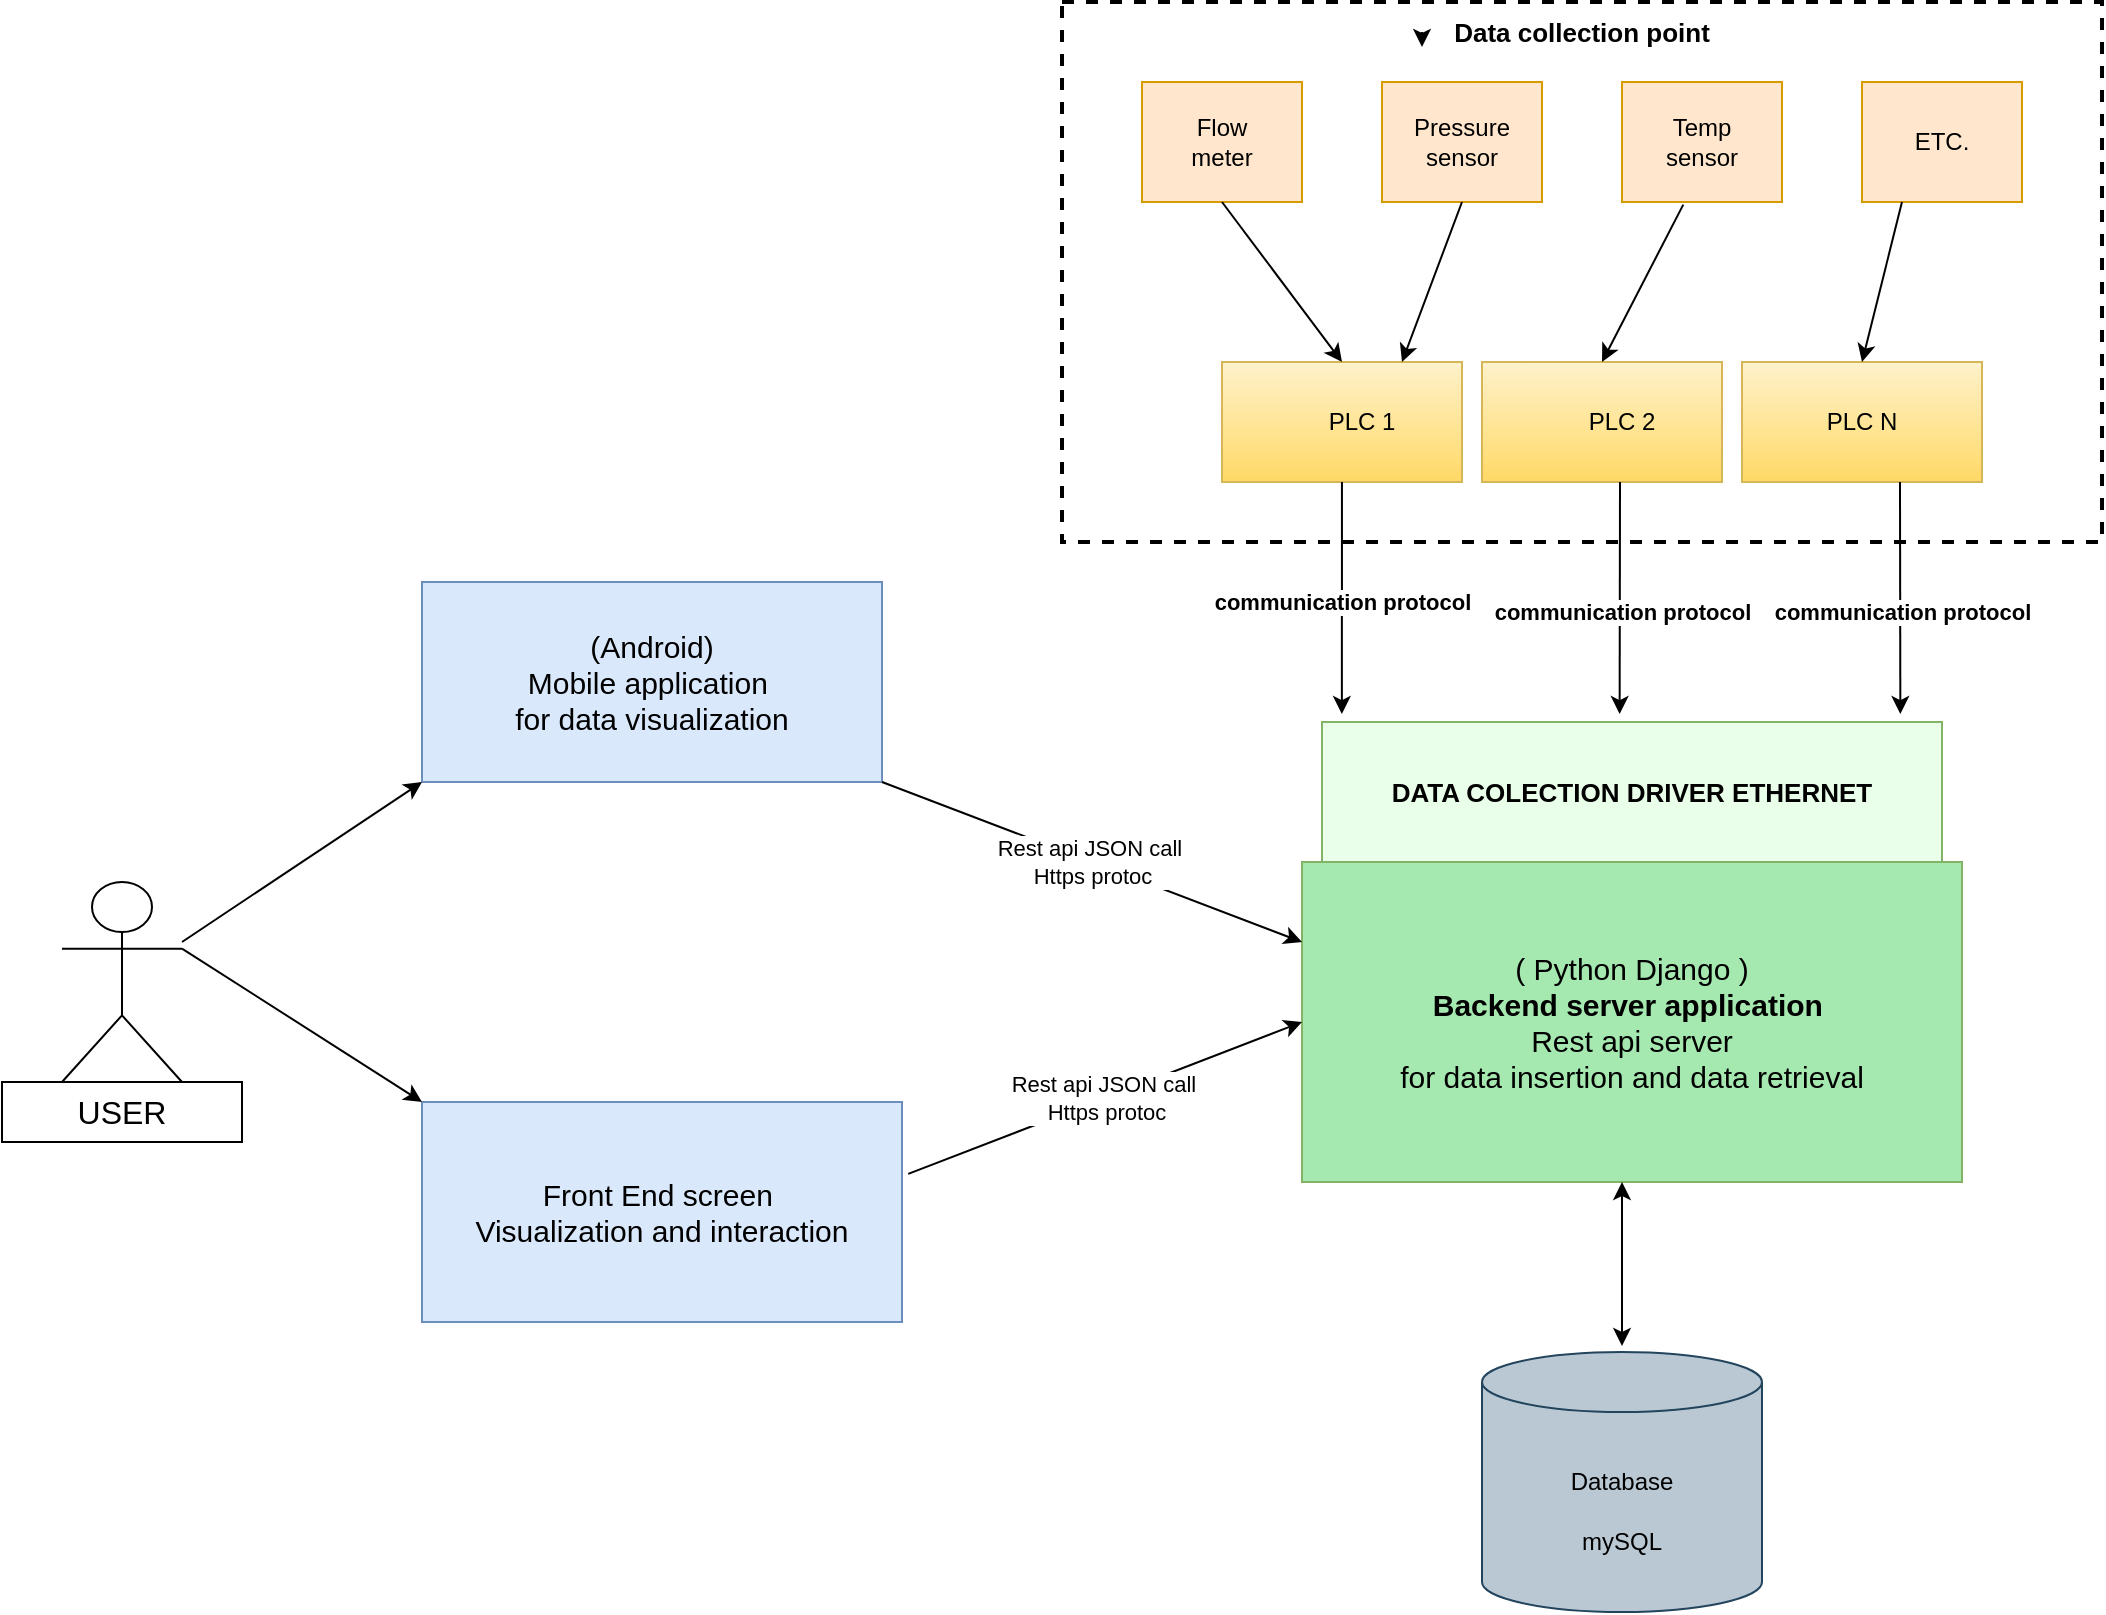 <mxfile version="14.4.3" type="device"><diagram id="DbXHcakVQCbC2kHc5OCO" name="Page-1"><mxGraphModel dx="1082" dy="648" grid="1" gridSize="10" guides="1" tooltips="1" connect="1" arrows="1" fold="1" page="1" pageScale="1" pageWidth="1169" pageHeight="827" math="0" shadow="0"><root><mxCell id="0"/><mxCell id="1" parent="0"/><mxCell id="6BdXmidb3y1kJ8zr05hO-80" value="" style="rounded=0;whiteSpace=wrap;html=1;dashed=1;fillColor=none;strokeWidth=2;" vertex="1" parent="1"><mxGeometry x="560" y="10" width="520" height="270" as="geometry"/></mxCell><mxCell id="6BdXmidb3y1kJ8zr05hO-7" value="Actor" style="shape=umlActor;verticalLabelPosition=bottom;verticalAlign=top;html=1;outlineConnect=0;" vertex="1" parent="1"><mxGeometry x="60" y="450" width="60" height="100" as="geometry"/></mxCell><mxCell id="6BdXmidb3y1kJ8zr05hO-8" value="" style="rounded=0;whiteSpace=wrap;html=1;fillColor=#dae8fc;strokeColor=#6c8ebf;" vertex="1" parent="1"><mxGeometry x="240" y="300" width="230" height="100" as="geometry"/></mxCell><mxCell id="6BdXmidb3y1kJ8zr05hO-9" value="&lt;font style=&quot;font-size: 15px&quot;&gt;(Android) &lt;br&gt;Mobile application&amp;nbsp;&lt;br&gt;for data visualization&lt;/font&gt;" style="text;html=1;strokeColor=none;fillColor=none;align=center;verticalAlign=middle;whiteSpace=wrap;rounded=0;" vertex="1" parent="1"><mxGeometry x="265" y="310" width="180" height="80" as="geometry"/></mxCell><mxCell id="6BdXmidb3y1kJ8zr05hO-10" value="" style="rounded=0;whiteSpace=wrap;html=1;fillColor=#dae8fc;strokeColor=#6c8ebf;" vertex="1" parent="1"><mxGeometry x="240" y="560" width="240" height="110" as="geometry"/></mxCell><mxCell id="6BdXmidb3y1kJ8zr05hO-11" value="&lt;font style=&quot;font-size: 15px&quot;&gt;Front End screen&amp;nbsp;&lt;br&gt;Visualization and interaction&lt;/font&gt;" style="text;html=1;strokeColor=none;fillColor=none;align=center;verticalAlign=middle;whiteSpace=wrap;rounded=0;" vertex="1" parent="1"><mxGeometry x="260" y="570" width="200" height="90" as="geometry"/></mxCell><mxCell id="6BdXmidb3y1kJ8zr05hO-12" value="" style="rounded=0;whiteSpace=wrap;html=1;strokeColor=#82b366;fillColor=#A5E8B0;" vertex="1" parent="1"><mxGeometry x="680" y="440" width="330" height="160" as="geometry"/></mxCell><mxCell id="6BdXmidb3y1kJ8zr05hO-13" value="&lt;font style=&quot;font-size: 15px&quot;&gt;( Python Django )&lt;br&gt;&lt;b&gt;Backend server application&amp;nbsp;&lt;/b&gt;&lt;br&gt;Rest api server&lt;br&gt;for data insertion and data retrieval&lt;br&gt;&lt;/font&gt;" style="text;html=1;strokeColor=none;fillColor=none;align=center;verticalAlign=middle;whiteSpace=wrap;rounded=0;" vertex="1" parent="1"><mxGeometry x="700" y="460" width="290" height="120" as="geometry"/></mxCell><mxCell id="6BdXmidb3y1kJ8zr05hO-16" value="" style="endArrow=classic;html=1;entryX=0;entryY=1;entryDx=0;entryDy=0;" edge="1" parent="1" source="6BdXmidb3y1kJ8zr05hO-7"><mxGeometry width="50" height="50" relative="1" as="geometry"><mxPoint x="140" y="430" as="sourcePoint"/><mxPoint x="240.0" y="400.0" as="targetPoint"/></mxGeometry></mxCell><mxCell id="6BdXmidb3y1kJ8zr05hO-17" value="" style="endArrow=classic;html=1;entryX=0;entryY=0;entryDx=0;entryDy=0;exitX=1;exitY=0.333;exitDx=0;exitDy=0;exitPerimeter=0;" edge="1" parent="1" source="6BdXmidb3y1kJ8zr05hO-7" target="6BdXmidb3y1kJ8zr05hO-10"><mxGeometry width="50" height="50" relative="1" as="geometry"><mxPoint x="130" y="580" as="sourcePoint"/><mxPoint x="180" y="530" as="targetPoint"/></mxGeometry></mxCell><mxCell id="6BdXmidb3y1kJ8zr05hO-20" value="Rest api JSON call&amp;nbsp;&lt;br&gt;Https protoc" style="endArrow=classic;html=1;exitX=1;exitY=1;exitDx=0;exitDy=0;entryX=0;entryY=0.25;entryDx=0;entryDy=0;" edge="1" parent="1" target="6BdXmidb3y1kJ8zr05hO-12"><mxGeometry relative="1" as="geometry"><mxPoint x="470.0" y="400.0" as="sourcePoint"/><mxPoint x="590" y="560" as="targetPoint"/></mxGeometry></mxCell><mxCell id="6BdXmidb3y1kJ8zr05hO-23" value="" style="endArrow=classic;html=1;entryX=0;entryY=0.5;entryDx=0;entryDy=0;exitX=1.013;exitY=0.327;exitDx=0;exitDy=0;exitPerimeter=0;" edge="1" parent="1" source="6BdXmidb3y1kJ8zr05hO-10" target="6BdXmidb3y1kJ8zr05hO-12"><mxGeometry relative="1" as="geometry"><mxPoint x="510" y="570" as="sourcePoint"/><mxPoint x="610" y="570" as="targetPoint"/></mxGeometry></mxCell><mxCell id="6BdXmidb3y1kJ8zr05hO-24" value="Rest api JSON call&amp;nbsp;&lt;br&gt;Https protoc" style="edgeLabel;resizable=0;html=1;align=center;verticalAlign=middle;" connectable="0" vertex="1" parent="6BdXmidb3y1kJ8zr05hO-23"><mxGeometry relative="1" as="geometry"/></mxCell><mxCell id="6BdXmidb3y1kJ8zr05hO-25" value="" style="shape=cylinder3;whiteSpace=wrap;html=1;boundedLbl=1;backgroundOutline=1;size=15;fillColor=#bac8d3;strokeColor=#23445d;" vertex="1" parent="1"><mxGeometry x="770" y="685" width="140" height="130" as="geometry"/></mxCell><mxCell id="6BdXmidb3y1kJ8zr05hO-26" value="Database" style="text;html=1;strokeColor=none;fillColor=none;align=center;verticalAlign=middle;whiteSpace=wrap;rounded=0;" vertex="1" parent="1"><mxGeometry x="820" y="740" width="40" height="20" as="geometry"/></mxCell><mxCell id="6BdXmidb3y1kJ8zr05hO-27" value="mySQL" style="text;html=1;strokeColor=none;fillColor=none;align=center;verticalAlign=middle;whiteSpace=wrap;rounded=0;" vertex="1" parent="1"><mxGeometry x="790" y="770" width="100" height="20" as="geometry"/></mxCell><mxCell id="6BdXmidb3y1kJ8zr05hO-28" value="" style="endArrow=classic;startArrow=classic;html=1;" edge="1" parent="1"><mxGeometry width="50" height="50" relative="1" as="geometry"><mxPoint x="840" y="682" as="sourcePoint"/><mxPoint x="840" y="600" as="targetPoint"/></mxGeometry></mxCell><mxCell id="6BdXmidb3y1kJ8zr05hO-33" value="" style="rounded=0;whiteSpace=wrap;html=1;fillColor=#ffe6cc;strokeColor=#d79b00;" vertex="1" parent="1"><mxGeometry x="600" y="50" width="80" height="60" as="geometry"/></mxCell><mxCell id="6BdXmidb3y1kJ8zr05hO-34" value="&lt;font face=&quot;helvetica&quot;&gt;Pressure sensor&lt;/font&gt;" style="rounded=0;whiteSpace=wrap;html=1;fillColor=#ffe6cc;strokeColor=#d79b00;" vertex="1" parent="1"><mxGeometry x="720" y="50" width="80" height="60" as="geometry"/></mxCell><mxCell id="6BdXmidb3y1kJ8zr05hO-35" value="&lt;font face=&quot;helvetica&quot;&gt;Temp &lt;br&gt;sensor&lt;br&gt;&lt;/font&gt;" style="rounded=0;whiteSpace=wrap;html=1;fillColor=#ffe6cc;strokeColor=#d79b00;" vertex="1" parent="1"><mxGeometry x="840" y="50" width="80" height="60" as="geometry"/></mxCell><mxCell id="6BdXmidb3y1kJ8zr05hO-37" value="&lt;font face=&quot;helvetica&quot;&gt;ETC.&lt;/font&gt;" style="rounded=0;whiteSpace=wrap;html=1;fillColor=#ffe6cc;strokeColor=#d79b00;" vertex="1" parent="1"><mxGeometry x="960" y="50" width="80" height="60" as="geometry"/></mxCell><mxCell id="6BdXmidb3y1kJ8zr05hO-38" value="Flow meter" style="text;html=1;strokeColor=none;fillColor=none;align=center;verticalAlign=middle;whiteSpace=wrap;rounded=0;" vertex="1" parent="1"><mxGeometry x="620" y="70" width="40" height="20" as="geometry"/></mxCell><mxCell id="6BdXmidb3y1kJ8zr05hO-44" style="edgeStyle=orthogonalEdgeStyle;rounded=0;orthogonalLoop=1;jettySize=auto;html=1;exitX=0;exitY=0.5;exitDx=0;exitDy=0;entryX=0;entryY=0.75;entryDx=0;entryDy=0;" edge="1" parent="1" source="6BdXmidb3y1kJ8zr05hO-43" target="6BdXmidb3y1kJ8zr05hO-43"><mxGeometry relative="1" as="geometry"/></mxCell><mxCell id="6BdXmidb3y1kJ8zr05hO-49" value="" style="rounded=0;whiteSpace=wrap;html=1;fillColor=#fff2cc;strokeColor=#d6b656;gradientColor=#ffd966;" vertex="1" parent="1"><mxGeometry x="640" y="190" width="120" height="60" as="geometry"/></mxCell><mxCell id="6BdXmidb3y1kJ8zr05hO-43" value="&lt;b&gt;&lt;font style=&quot;font-size: 13px&quot;&gt;Data collection point&lt;/font&gt;&lt;/b&gt;" style="text;html=1;strokeColor=none;fillColor=none;align=center;verticalAlign=middle;whiteSpace=wrap;rounded=0;" vertex="1" parent="1"><mxGeometry x="740" y="10" width="160" height="30" as="geometry"/></mxCell><mxCell id="6BdXmidb3y1kJ8zr05hO-52" value="PLC 1" style="text;html=1;strokeColor=none;fillColor=none;align=center;verticalAlign=middle;whiteSpace=wrap;rounded=0;" vertex="1" parent="1"><mxGeometry x="690" y="210" width="40" height="20" as="geometry"/></mxCell><mxCell id="6BdXmidb3y1kJ8zr05hO-53" value="" style="rounded=0;whiteSpace=wrap;html=1;fillColor=#fff2cc;strokeColor=#d6b656;gradientColor=#ffd966;" vertex="1" parent="1"><mxGeometry x="770" y="190" width="120" height="60" as="geometry"/></mxCell><mxCell id="6BdXmidb3y1kJ8zr05hO-54" value="PLC 2" style="text;html=1;strokeColor=none;fillColor=none;align=center;verticalAlign=middle;whiteSpace=wrap;rounded=0;" vertex="1" parent="1"><mxGeometry x="820" y="210" width="40" height="20" as="geometry"/></mxCell><mxCell id="6BdXmidb3y1kJ8zr05hO-56" value="" style="endArrow=classic;html=1;exitX=0.5;exitY=1;exitDx=0;exitDy=0;entryX=0.5;entryY=0;entryDx=0;entryDy=0;" edge="1" parent="1" source="6BdXmidb3y1kJ8zr05hO-33" target="6BdXmidb3y1kJ8zr05hO-49"><mxGeometry width="50" height="50" relative="1" as="geometry"><mxPoint x="640" y="120" as="sourcePoint"/><mxPoint x="760" y="310" as="targetPoint"/></mxGeometry></mxCell><mxCell id="6BdXmidb3y1kJ8zr05hO-57" value="" style="endArrow=classic;html=1;exitX=0.5;exitY=1;exitDx=0;exitDy=0;entryX=0.75;entryY=0;entryDx=0;entryDy=0;" edge="1" parent="1" source="6BdXmidb3y1kJ8zr05hO-34" target="6BdXmidb3y1kJ8zr05hO-49"><mxGeometry width="50" height="50" relative="1" as="geometry"><mxPoint x="720" y="480" as="sourcePoint"/><mxPoint x="770" y="190" as="targetPoint"/></mxGeometry></mxCell><mxCell id="6BdXmidb3y1kJ8zr05hO-58" value="" style="rounded=0;whiteSpace=wrap;html=1;fillColor=#fff2cc;strokeColor=#d6b656;gradientColor=#ffd966;" vertex="1" parent="1"><mxGeometry x="900" y="190" width="120" height="60" as="geometry"/></mxCell><mxCell id="6BdXmidb3y1kJ8zr05hO-59" value="PLC N" style="text;html=1;strokeColor=none;fillColor=none;align=center;verticalAlign=middle;whiteSpace=wrap;rounded=0;" vertex="1" parent="1"><mxGeometry x="940" y="210" width="40" height="20" as="geometry"/></mxCell><mxCell id="6BdXmidb3y1kJ8zr05hO-60" value="" style="endArrow=classic;html=1;entryX=0.5;entryY=0;entryDx=0;entryDy=0;exitX=0.383;exitY=1.022;exitDx=0;exitDy=0;exitPerimeter=0;" edge="1" parent="1" source="6BdXmidb3y1kJ8zr05hO-35" target="6BdXmidb3y1kJ8zr05hO-53"><mxGeometry width="50" height="50" relative="1" as="geometry"><mxPoint x="840" y="170" as="sourcePoint"/><mxPoint x="890" y="120" as="targetPoint"/></mxGeometry></mxCell><mxCell id="6BdXmidb3y1kJ8zr05hO-61" value="" style="endArrow=classic;html=1;exitX=0.25;exitY=1;exitDx=0;exitDy=0;entryX=0.5;entryY=0;entryDx=0;entryDy=0;" edge="1" parent="1" source="6BdXmidb3y1kJ8zr05hO-37" target="6BdXmidb3y1kJ8zr05hO-58"><mxGeometry width="50" height="50" relative="1" as="geometry"><mxPoint x="900" y="170" as="sourcePoint"/><mxPoint x="950" y="120" as="targetPoint"/></mxGeometry></mxCell><mxCell id="6BdXmidb3y1kJ8zr05hO-62" value="" style="rounded=0;whiteSpace=wrap;html=1;strokeColor=#82b366;fillColor=#EAFFE9;" vertex="1" parent="1"><mxGeometry x="690" y="370" width="310" height="70" as="geometry"/></mxCell><mxCell id="6BdXmidb3y1kJ8zr05hO-63" value="&lt;b&gt;&lt;font style=&quot;font-size: 13px&quot;&gt;DATA COLECTION DRIVER ETHERNET&lt;/font&gt;&lt;/b&gt;" style="text;html=1;strokeColor=none;fillColor=none;align=center;verticalAlign=middle;whiteSpace=wrap;rounded=0;" vertex="1" parent="1"><mxGeometry x="710" y="380" width="270" height="50" as="geometry"/></mxCell><mxCell id="6BdXmidb3y1kJ8zr05hO-69" value="" style="endArrow=classic;html=1;entryX=0.032;entryY=-0.057;entryDx=0;entryDy=0;entryPerimeter=0;rounded=1;" edge="1" parent="1" source="6BdXmidb3y1kJ8zr05hO-49" target="6BdXmidb3y1kJ8zr05hO-62"><mxGeometry relative="1" as="geometry"><mxPoint x="700" y="240" as="sourcePoint"/><mxPoint x="700" y="340" as="targetPoint"/></mxGeometry></mxCell><mxCell id="6BdXmidb3y1kJ8zr05hO-70" value="communication protocol" style="edgeLabel;resizable=0;html=1;align=center;verticalAlign=middle;fontStyle=1" connectable="0" vertex="1" parent="6BdXmidb3y1kJ8zr05hO-69"><mxGeometry relative="1" as="geometry"><mxPoint x="0.05" y="2" as="offset"/></mxGeometry></mxCell><mxCell id="6BdXmidb3y1kJ8zr05hO-71" value="" style="endArrow=classic;html=1;entryX=0.032;entryY=-0.057;entryDx=0;entryDy=0;entryPerimeter=0;" edge="1" parent="1"><mxGeometry relative="1" as="geometry"><mxPoint x="839" y="250" as="sourcePoint"/><mxPoint x="838.82" y="366.01" as="targetPoint"/></mxGeometry></mxCell><mxCell id="6BdXmidb3y1kJ8zr05hO-72" value="communication protocol" style="edgeLabel;resizable=0;html=1;align=center;verticalAlign=middle;fontStyle=1" connectable="0" vertex="1" parent="6BdXmidb3y1kJ8zr05hO-71"><mxGeometry relative="1" as="geometry"><mxPoint x="1.15" y="7" as="offset"/></mxGeometry></mxCell><mxCell id="6BdXmidb3y1kJ8zr05hO-73" value="" style="endArrow=classic;html=1;entryX=0.032;entryY=-0.057;entryDx=0;entryDy=0;entryPerimeter=0;" edge="1" parent="1"><mxGeometry relative="1" as="geometry"><mxPoint x="979" y="250" as="sourcePoint"/><mxPoint x="979.17" y="366.01" as="targetPoint"/></mxGeometry></mxCell><mxCell id="6BdXmidb3y1kJ8zr05hO-74" value="communication protocol" style="edgeLabel;resizable=0;html=1;align=center;verticalAlign=middle;fontStyle=1" connectable="0" vertex="1" parent="6BdXmidb3y1kJ8zr05hO-73"><mxGeometry relative="1" as="geometry"><mxPoint x="0.8" y="7" as="offset"/></mxGeometry></mxCell><mxCell id="6BdXmidb3y1kJ8zr05hO-76" value="" style="rounded=0;whiteSpace=wrap;html=1;" vertex="1" parent="1"><mxGeometry x="30" y="550" width="120" height="30" as="geometry"/></mxCell><mxCell id="6BdXmidb3y1kJ8zr05hO-75" value="&lt;font style=&quot;font-size: 16px&quot;&gt;USER&lt;/font&gt;" style="text;html=1;align=center;verticalAlign=middle;whiteSpace=wrap;rounded=0;" vertex="1" parent="1"><mxGeometry x="30" y="550" width="120" height="30" as="geometry"/></mxCell></root></mxGraphModel></diagram></mxfile>
